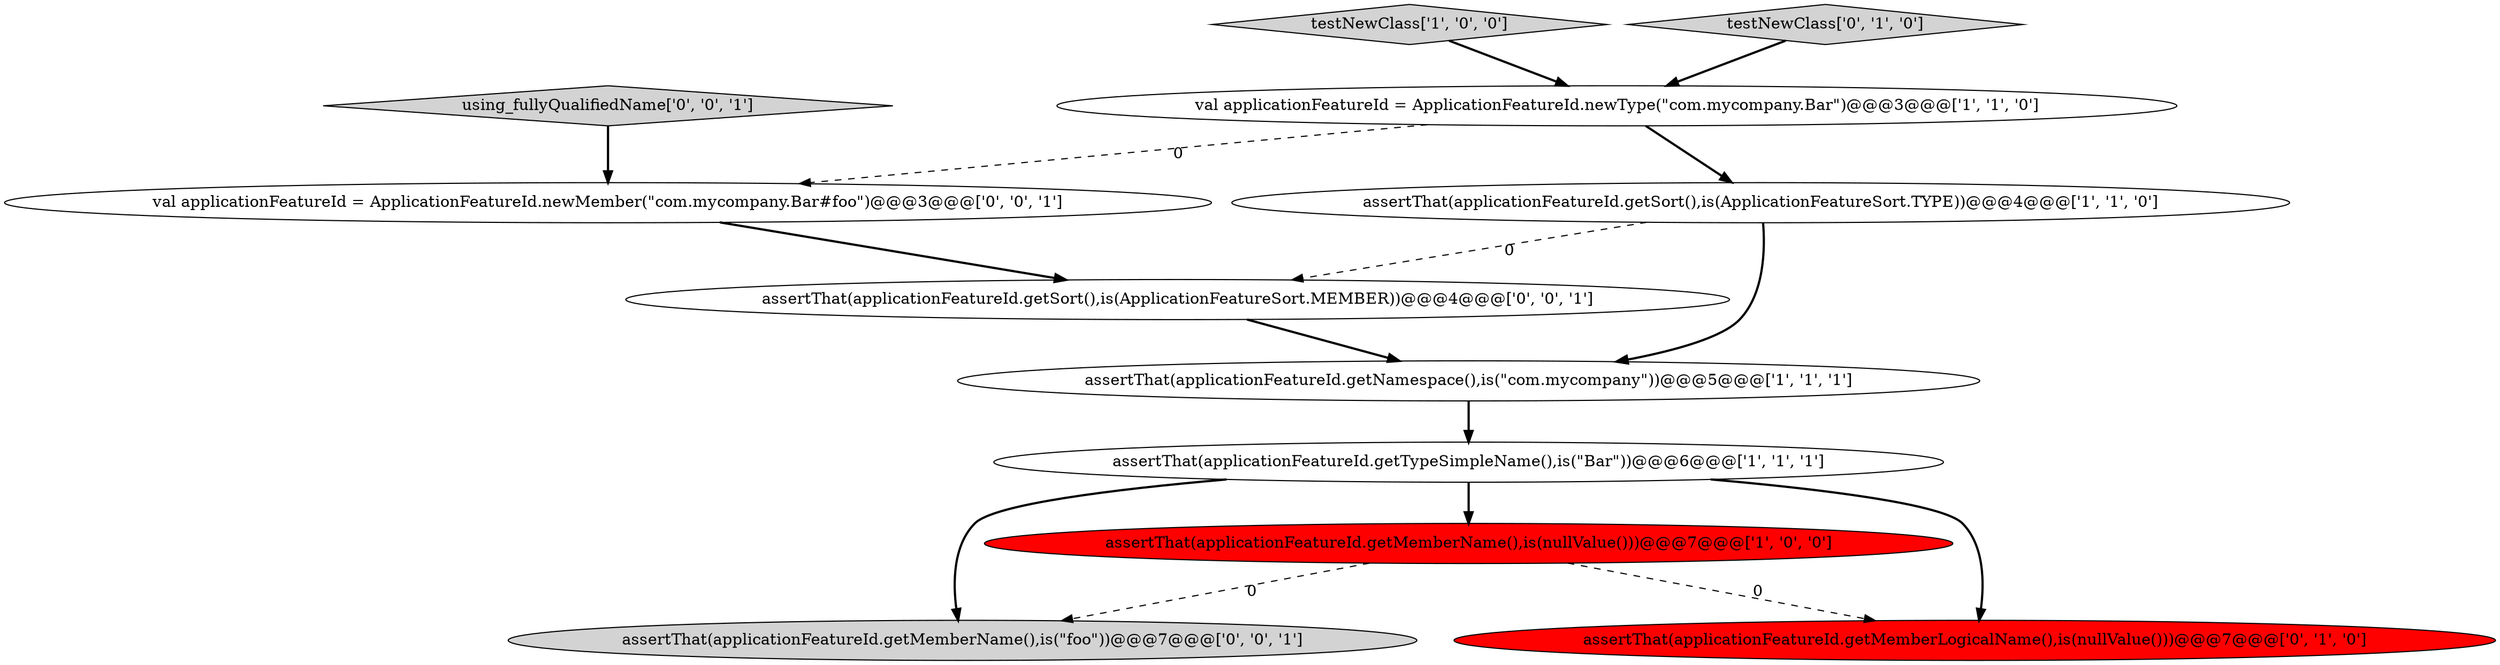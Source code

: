digraph {
8 [style = filled, label = "assertThat(applicationFeatureId.getSort(),is(ApplicationFeatureSort.MEMBER))@@@4@@@['0', '0', '1']", fillcolor = white, shape = ellipse image = "AAA0AAABBB3BBB"];
2 [style = filled, label = "testNewClass['1', '0', '0']", fillcolor = lightgray, shape = diamond image = "AAA0AAABBB1BBB"];
5 [style = filled, label = "assertThat(applicationFeatureId.getNamespace(),is(\"com.mycompany\"))@@@5@@@['1', '1', '1']", fillcolor = white, shape = ellipse image = "AAA0AAABBB1BBB"];
10 [style = filled, label = "assertThat(applicationFeatureId.getMemberName(),is(\"foo\"))@@@7@@@['0', '0', '1']", fillcolor = lightgray, shape = ellipse image = "AAA0AAABBB3BBB"];
4 [style = filled, label = "assertThat(applicationFeatureId.getSort(),is(ApplicationFeatureSort.TYPE))@@@4@@@['1', '1', '0']", fillcolor = white, shape = ellipse image = "AAA0AAABBB1BBB"];
3 [style = filled, label = "assertThat(applicationFeatureId.getTypeSimpleName(),is(\"Bar\"))@@@6@@@['1', '1', '1']", fillcolor = white, shape = ellipse image = "AAA0AAABBB1BBB"];
0 [style = filled, label = "assertThat(applicationFeatureId.getMemberName(),is(nullValue()))@@@7@@@['1', '0', '0']", fillcolor = red, shape = ellipse image = "AAA1AAABBB1BBB"];
6 [style = filled, label = "testNewClass['0', '1', '0']", fillcolor = lightgray, shape = diamond image = "AAA0AAABBB2BBB"];
7 [style = filled, label = "assertThat(applicationFeatureId.getMemberLogicalName(),is(nullValue()))@@@7@@@['0', '1', '0']", fillcolor = red, shape = ellipse image = "AAA1AAABBB2BBB"];
9 [style = filled, label = "val applicationFeatureId = ApplicationFeatureId.newMember(\"com.mycompany.Bar#foo\")@@@3@@@['0', '0', '1']", fillcolor = white, shape = ellipse image = "AAA0AAABBB3BBB"];
11 [style = filled, label = "using_fullyQualifiedName['0', '0', '1']", fillcolor = lightgray, shape = diamond image = "AAA0AAABBB3BBB"];
1 [style = filled, label = "val applicationFeatureId = ApplicationFeatureId.newType(\"com.mycompany.Bar\")@@@3@@@['1', '1', '0']", fillcolor = white, shape = ellipse image = "AAA0AAABBB1BBB"];
5->3 [style = bold, label=""];
6->1 [style = bold, label=""];
3->10 [style = bold, label=""];
1->9 [style = dashed, label="0"];
1->4 [style = bold, label=""];
8->5 [style = bold, label=""];
3->7 [style = bold, label=""];
9->8 [style = bold, label=""];
11->9 [style = bold, label=""];
0->7 [style = dashed, label="0"];
4->5 [style = bold, label=""];
2->1 [style = bold, label=""];
0->10 [style = dashed, label="0"];
3->0 [style = bold, label=""];
4->8 [style = dashed, label="0"];
}
